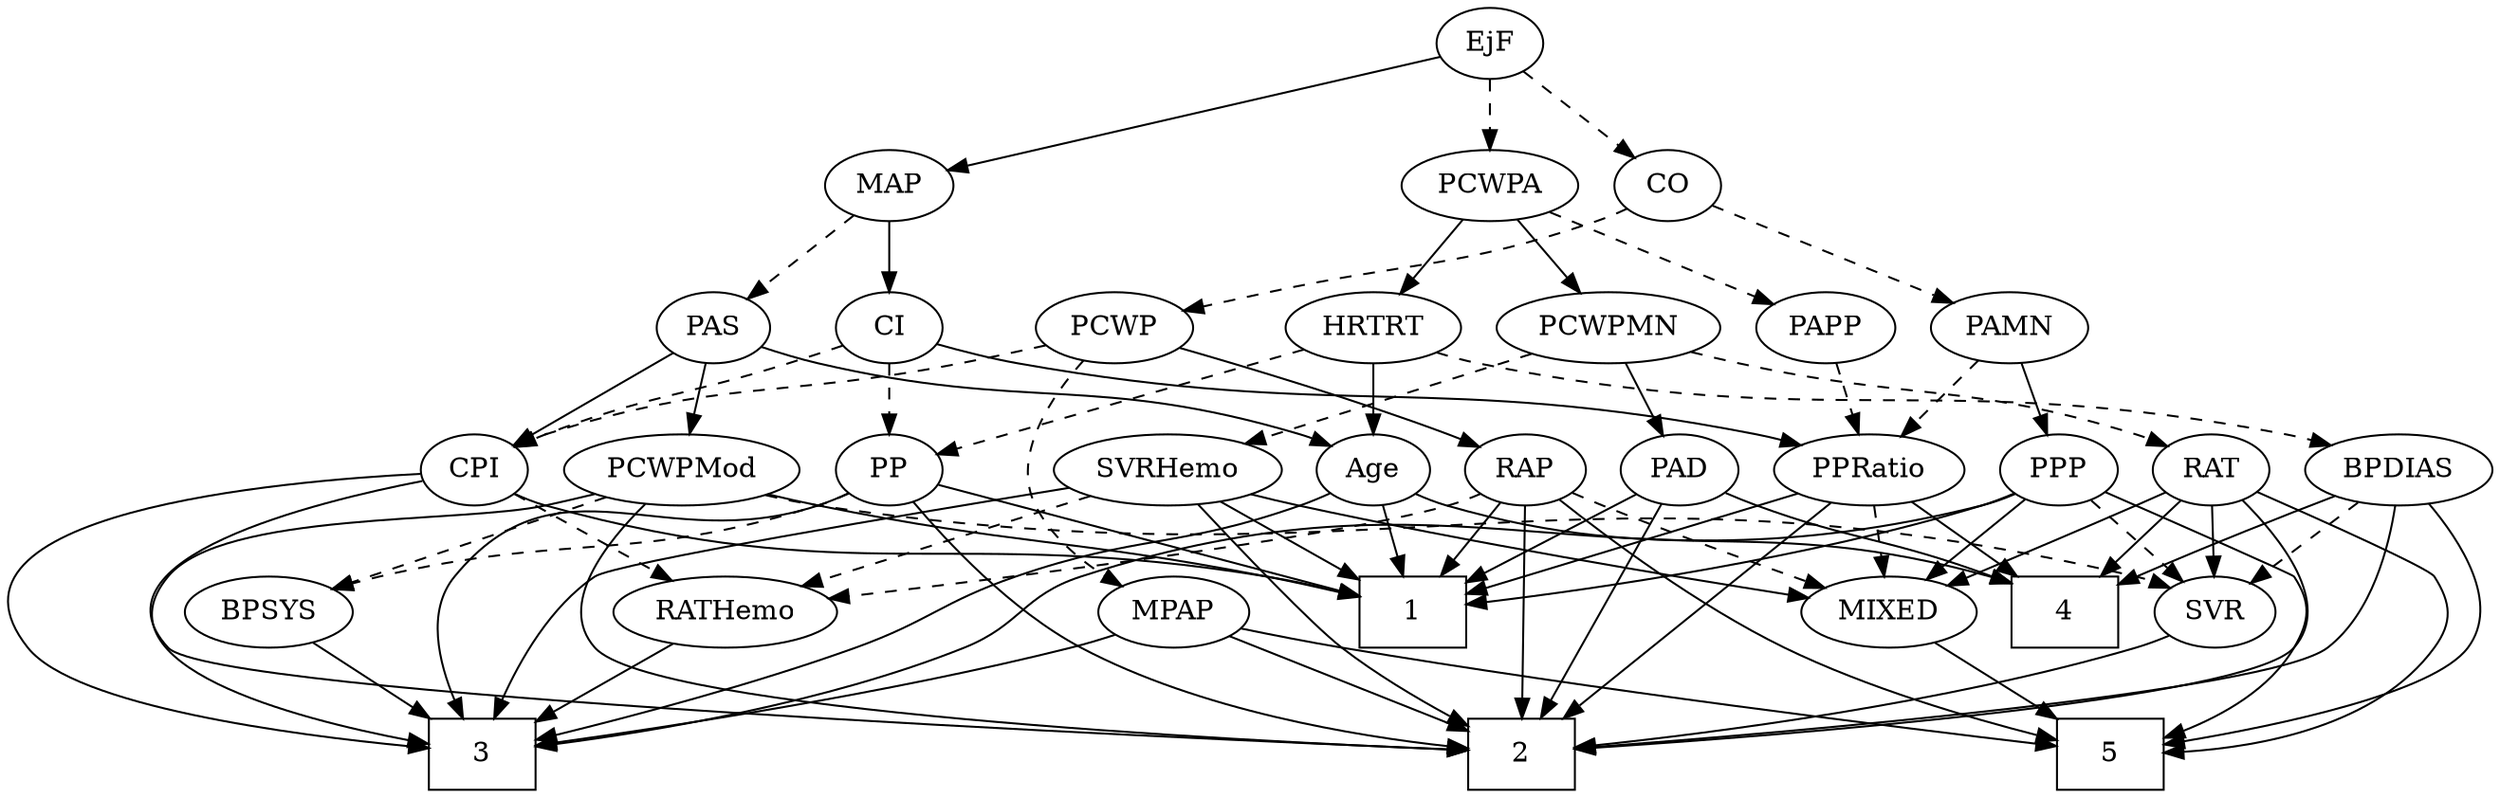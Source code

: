 strict digraph {
	graph [bb="0,0,1269,396"];
	node [label="\N"];
	1	[height=0.5,
		pos="403.17,90",
		shape=box,
		width=0.75];
	2	[height=0.5,
		pos="650.17,18",
		shape=box,
		width=0.75];
	3	[height=0.5,
		pos="272.17,18",
		shape=box,
		width=0.75];
	4	[height=0.5,
		pos="705.17,90",
		shape=box,
		width=0.75];
	5	[height=0.5,
		pos="1176.2,18",
		shape=box,
		width=0.75];
	Age	[height=0.5,
		pos="395.17,162",
		width=0.75];
	Age -> 1	[pos="e,401.22,108.1 397.15,143.7 398.03,135.98 399.09,126.71 400.08,118.11",
		style=solid];
	Age -> 3	[pos="e,272.83,36.204 373.78,150.68 346.3,137.25 301.51,114.72 296.17,108 282.21,90.425 276.34,65.394 273.89,46.351",
		style=solid];
	Age -> 4	[pos="e,678.16,93.951 415.75,150.2 420.71,147.91 426.05,145.68 431.17,144 513.63,117.03 614.79,101.86 668.15,95.175",
		style=solid];
	EjF	[height=0.5,
		pos="580.17,378",
		width=0.75];
	CO	[height=0.5,
		pos="808.17,306",
		width=0.75];
	EjF -> CO	[pos="e,784.18,314.37 604.14,369.64 644.94,357.12 727.97,331.62 774.55,317.32",
		style=dashed];
	PCWPA	[height=0.5,
		pos="580.17,306",
		width=1.1555];
	EjF -> PCWPA	[pos="e,580.17,324.1 580.17,359.7 580.17,351.98 580.17,342.71 580.17,334.11",
		style=dashed];
	MAP	[height=0.5,
		pos="387.17,306",
		width=0.84854];
	EjF -> MAP	[pos="e,412.68,316.25 556.89,368.56 523.34,356.39 461.15,333.83 422.08,319.66",
		style=solid];
	RAP	[height=0.5,
		pos="933.17,162",
		width=0.77632];
	RAP -> 1	[pos="e,430.3,105.06 912.12,149.79 907.03,147.51 901.51,145.39 896.17,144 702.18,93.503 638.13,158.21 440.14,107.64",
		style=solid];
	RAP -> 2	[pos="e,677.42,21.956 929.91,144.1 925.08,123.81 914.02,90.215 891.17,72 860.05,47.181 747.11,30.466 687.54,23.168",
		style=solid];
	RAP -> 5	[pos="e,1196.9,36.107 954.29,150.03 959.38,147.74 964.88,145.55 970.17,144 1024.9,127.93 1186.8,151.05 1224.2,108 1241,88.574 1222.9,62.224 \
1204.2,43.242",
		style=solid];
	MIXED	[height=0.5,
		pos="1142.2,90",
		width=1.1193];
	RAP -> MIXED	[pos="e,1110.2,101.11 954.88,150.44 959.85,148.18 965.15,145.91 970.17,144 1021.4,124.51 1035.8,124.23 1088.2,108 1092.2,106.76 1096.4,\
105.45 1100.5,104.15",
		style=dashed];
	RATHemo	[height=0.5,
		pos="497.17,90",
		width=1.3721];
	RAP -> RATHemo	[pos="e,544.24,95.474 912.07,149.99 906.97,147.71 901.47,145.53 896.17,144 833.33,125.83 648.98,105.89 554.48,96.486",
		style=dashed];
	MIXED -> 5	[pos="e,1167.8,36.275 1150.4,72.055 1154.3,64.091 1159,54.411 1163.3,45.51",
		style=solid];
	MPAP	[height=0.5,
		pos="1011.2,90",
		width=0.97491];
	MPAP -> 2	[pos="e,677.2,22.059 983.69,78.569 976.74,76.18 969.24,73.812 962.17,72 864.27,46.887 745.97,30.498 687.14,23.263",
		style=solid];
	MPAP -> 3	[pos="e,299.38,20.79 978.13,83.817 954.06,80.165 920.65,75.348 891.17,72 671.15,47.015 405.92,28.017 309.5,21.473",
		style=solid];
	MPAP -> 5	[pos="e,1149.1,30.505 1037.3,77.908 1064.9,66.22 1108.5,47.718 1139.5,34.57",
		style=solid];
	BPSYS	[height=0.5,
		pos="54.174,90",
		width=1.0471];
	BPSYS -> 3	[pos="e,245.13,27.572 84.409,79.076 91.543,76.746 99.124,74.278 106.17,72 150.52,57.671 201.61,41.393 235.27,30.702",
		style=solid];
	PAD	[height=0.5,
		pos="587.17,162",
		width=0.79437];
	PAD -> 1	[pos="e,430.54,104.35 564.83,150.54 559.73,148.28 554.3,145.98 549.17,144 504,126.56 488.75,126.91 440.04,108.1",
		style=solid];
	PAD -> 2	[pos="e,642.48,36.346 594.52,144.43 605.31,120.11 625.55,74.498 638.42,45.492",
		style=solid];
	PAD -> 4	[pos="e,677.96,107.14 607.19,149.13 624.15,139.07 648.87,124.4 669.24,112.31",
		style=solid];
	PAMN	[height=0.5,
		pos="808.17,234",
		width=1.011];
	CO -> PAMN	[pos="e,808.17,252.1 808.17,287.7 808.17,279.98 808.17,270.71 808.17,262.11",
		style=dashed];
	PCWP	[height=0.5,
		pos="918.17,234",
		width=0.97491];
	CO -> PCWP	[pos="e,896.98,248.49 827.33,292.81 844.2,282.07 869.04,266.27 888.48,253.9",
		style=dashed];
	PAS	[height=0.5,
		pos="387.17,234",
		width=0.75];
	PAS -> Age	[pos="e,393.22,180.1 389.15,215.7 390.03,207.98 391.09,198.71 392.08,190.11",
		style=solid];
	CPI	[height=0.5,
		pos="323.17,162",
		width=0.75];
	PAS -> CPI	[pos="e,336.73,177.82 373.6,218.15 364.86,208.6 353.34,195.99 343.52,185.25",
		style=solid];
	PCWPMod	[height=0.5,
		pos="226.17,162",
		width=1.4443];
	PAS -> PCWPMod	[pos="e,258.44,176.26 365.92,222.79 361.09,220.52 355.97,218.15 351.17,216 323.54,203.62 292.17,190.32 267.77,180.14",
		style=solid];
	PPP	[height=0.5,
		pos="860.17,162",
		width=0.75];
	PAMN -> PPP	[pos="e,848.54,178.67 820.23,216.76 826.82,207.89 835.11,196.74 842.43,186.89",
		style=solid];
	PPRatio	[height=0.5,
		pos="673.17,162",
		width=1.1013];
	PAMN -> PPRatio	[pos="e,698.47,176.12 784.04,220.49 762.75,209.45 731.47,193.23 707.57,180.83",
		style=dashed];
	RATHemo -> 3	[pos="e,299.32,27.447 460.77,77.675 418.98,64.672 350.8,43.46 308.87,30.418",
		style=solid];
	CPI -> 1	[pos="e,383.72,108.02 338.98,147.17 349.51,137.95 363.63,125.6 375.95,114.82",
		style=solid];
	CPI -> 2	[pos="e,623.08,21.01 326.73,143.97 331.94,123.53 343.68,89.8 367.17,72 405.37,43.059 545.11,27.739 612.85,21.871",
		style=solid];
	CPI -> 3	[pos="e,263.79,36.244 302.22,150.5 286.88,141.54 267.23,127.07 258.17,108 248.89,88.449 253.73,64.031 260.14,45.719",
		style=solid];
	CPI -> RATHemo	[pos="e,463.43,103.16 344.38,150.67 349.21,148.4 354.34,146.06 359.17,144 390.49,130.61 426.42,116.86 453.77,106.72",
		style=dashed];
	RAT	[height=0.5,
		pos="1006.2,162",
		width=0.75827];
	RAT -> 2	[pos="e,677.53,19.142 995.55,145.31 980.88,124.97 952.44,89.984 919.17,72 844,31.357 741.97,21.653 687.72,19.483",
		style=solid];
	RAT -> 4	[pos="e,732.58,95.608 985.21,150.05 980.36,147.82 975.16,145.65 970.17,144 928.38,130.18 805.48,108.15 742.83,97.363",
		style=solid];
	RAT -> 5	[pos="e,1203.2,27.564 1033.5,159.55 1093.4,155.75 1233.5,143.2 1262.2,108 1272.3,95.592 1270,85.97 1262.2,72 1251.5,52.962 1231,39.915 \
1212.6,31.53",
		style=solid];
	RAT -> MIXED	[pos="e,1116.8,104.06 1027.1,150.22 1048.6,139.15 1082.4,121.75 1107.9,108.67",
		style=solid];
	SVR	[height=0.5,
		pos="854.17,90",
		width=0.77632];
	RAT -> SVR	[pos="e,876.45,101.08 984.49,150.71 979.78,148.48 974.81,146.15 970.17,144 941.71,130.78 909.2,115.95 885.86,105.35",
		style=solid];
	SVR -> 2	[pos="e,677.31,27.255 831.18,79.362 825.04,76.878 818.38,74.268 812.17,72 769.61,56.442 719.99,40.53 686.99,30.256",
		style=solid];
	PCWPMod -> 1	[pos="e,375.98,101.75 259.05,148 289.58,135.92 334.97,117.97 366.63,105.45",
		style=solid];
	PCWPMod -> 2	[pos="e,622.79,19.027 241.15,144.51 260.82,123.98 297.43,89.474 336.17,72 429.35,29.97 551.73,21.005 612.53,19.268",
		style=solid];
	PCWPMod -> 3	[pos="e,244.75,26.899 208.42,144.94 190.69,126.89 167.97,96.841 182.17,72 193.57,52.068 215.7,38.888 235.17,30.657",
		style=solid];
	PCWPMod -> BPSYS	[pos="e,81.838,102.26 193.82,147.83 164.67,135.97 121.82,118.53 91.287,106.1",
		style=dashed];
	PCWPMod -> SVR	[pos="e,827.3,95.586 263.66,149.33 271.37,147.28 279.49,145.36 287.17,144 486.48,108.67 540.08,131.07 741.17,108 766.7,105.07 795.31,100.76 \
817.36,97.206",
		style=dashed];
	PCWPMN	[height=0.5,
		pos="580.17,234",
		width=1.3902];
	PCWPA -> PCWPMN	[pos="e,580.17,252.1 580.17,287.7 580.17,279.98 580.17,270.71 580.17,262.11",
		style=solid];
	PAPP	[height=0.5,
		pos="680.17,234",
		width=0.88464];
	PCWPA -> PAPP	[pos="e,661.03,248.4 601.38,290.15 616.28,279.73 636.35,265.67 652.51,254.36",
		style=dashed];
	HRTRT	[height=0.5,
		pos="472.17,234",
		width=1.1013];
	PCWPA -> HRTRT	[pos="e,493.89,249.08 558.06,290.67 542.08,280.31 520.31,266.2 502.68,254.77",
		style=solid];
	PCWPMN -> PAD	[pos="e,585.46,180.1 581.9,215.7 582.68,207.98 583.6,198.71 584.46,190.11",
		style=solid];
	PCWPMN -> RAT	[pos="e,985.69,174.11 616.44,221.49 623.9,219.42 631.75,217.46 639.17,216 784.36,187.41 827.75,220.15 970.17,180 972.12,179.45 974.09,\
178.81 976.06,178.09",
		style=dashed];
	SVRHemo	[height=0.5,
		pos="490.17,162",
		width=1.3902];
	PCWPMN -> SVRHemo	[pos="e,510.4,178.73 560.2,217.46 547.93,207.93 532.03,195.56 518.48,185.02",
		style=dashed];
	SVRHemo -> 1	[pos="e,424.36,108.04 470.43,145.12 459.16,136.05 444.83,124.51 432.29,114.42",
		style=solid];
	SVRHemo -> 2	[pos="e,632.65,36.103 510.09,145.34 523.11,134.97 540.38,120.94 555.17,108 579.55,86.689 606.39,61.358 625.31,43.18",
		style=solid];
	SVRHemo -> 3	[pos="e,287.19,36.294 454.34,149.3 428.88,140.12 394.5,125.9 367.17,108 339.42,89.826 312.27,63.235 294.14,43.853",
		style=solid];
	SVRHemo -> MIXED	[pos="e,1106.8,98.932 526.09,149.36 533.64,147.27 541.62,145.34 549.17,144 771.16,104.57 831.68,137.67 1055.2,108 1068.8,106.19 1083.5,\
103.58 1096.9,100.94",
		style=solid];
	SVRHemo -> RATHemo	[pos="e,495.46,108.1 491.9,143.7 492.68,135.98 493.6,126.71 494.46,118.11",
		style=dashed];
	BPDIAS	[height=0.5,
		pos="773.17,162",
		width=1.1735];
	BPDIAS -> 2	[pos="e,677.51,28.939 770.62,143.85 766.99,124.53 758.72,93.073 741.17,72 726.83,54.77 705.35,41.886 686.86,33.138",
		style=solid];
	BPDIAS -> 4	[pos="e,721.97,108.29 757.74,145.12 749.25,136.37 738.53,125.33 728.98,115.51",
		style=solid];
	BPDIAS -> 5	[pos="e,1149.1,34.477 804.22,149.73 810.75,147.62 817.64,145.59 824.17,144 925.15,119.49 961.91,153.8 1055.2,108 1076.1,97.745 1074.8,\
86.325 1093.2,72 1108,60.384 1125.5,48.935 1140.6,39.667",
		style=solid];
	BPDIAS -> SVR	[pos="e,838.17,104.83 791.15,145.46 802.7,135.49 817.82,122.41 830.36,111.58",
		style=dashed];
	MAP -> PAS	[pos="e,387.17,252.1 387.17,287.7 387.17,279.98 387.17,270.71 387.17,262.11",
		style=dashed];
	CI	[height=0.5,
		pos="315.17,234",
		width=0.75];
	MAP -> CI	[pos="e,329.93,249.35 371.9,290.15 361.84,280.37 348.5,267.4 337.29,256.5",
		style=solid];
	PP	[height=0.5,
		pos="128.17,162",
		width=0.75];
	PP -> 1	[pos="e,375.9,95.142 148.99,150.5 154.19,148.14 159.81,145.81 165.17,144 234.36,120.7 318.34,104.74 365.78,96.804",
		style=solid];
	PP -> 2	[pos="e,623.17,19.258 145.06,147.91 171.71,127.97 225.91,90.402 278.17,72 395.58,30.667 544.61,21.505 612.91,19.519",
		style=solid];
	PP -> 3	[pos="e,244.87,20.238 101.81,157.82 72.967,152.77 28.067,139.96 7.1738,108 -1.5809,94.608 -2.9701,84.373 7.1738,72 35.55,37.387 168.82,\
24.928 234.88,20.827",
		style=solid];
	PP -> BPSYS	[pos="e,70.411,106.36 113.2,146.83 103.01,137.2 89.327,124.25 77.698,113.25",
		style=dashed];
	PPP -> 1	[pos="e,430.31,105.01 839.71,149.84 834.75,147.56 829.37,145.42 824.17,144 661.65,99.509 607.06,151.28 440.41,107.73",
		style=solid];
	PPP -> 3	[pos="e,299.32,20.203 846,146.31 825.18,125.75 784.1,89.015 741.17,72 662.61,40.862 406.17,25.494 309.5,20.698",
		style=solid];
	PPP -> 5	[pos="e,1186.5,36.333 880.67,149.94 885.63,147.66 890.99,145.5 896.17,144 959.62,125.67 1147.4,157.45 1191.2,108 1206.2,91.062 1199.5,\
64.922 1190.8,45.346",
		style=solid];
	PPP -> MIXED	[pos="e,1110.9,101.53 880.75,150.18 885.7,147.89 891.04,145.66 896.17,144 978.77,117.24 1003.9,129.07 1088.2,108 1092.5,106.92 1096.9,\
105.7 1101.4,104.41",
		style=solid];
	PPP -> SVR	[pos="e,855.64,108.1 858.69,143.7 858.03,135.98 857.23,126.71 856.5,118.11",
		style=dashed];
	PPRatio -> 1	[pos="e,430.4,104.72 643.69,149.78 637.62,147.69 631.23,145.65 625.17,144 546.94,122.7 521.11,133.32 440.03,107.83",
		style=solid];
	PPRatio -> 2	[pos="e,652.96,36.189 670.4,143.87 666.48,119.67 659.28,75.211 654.61,46.393",
		style=solid];
	PPRatio -> 4	[pos="e,697.28,108.28 680.92,144.05 684.56,136.09 688.99,126.41 693.06,117.51",
		style=solid];
	PPRatio -> MIXED	[pos="e,1106.7,98.635 702.4,149.65 708.84,147.5 715.67,145.46 722.17,144 867.42,111.4 907.99,130.29 1055.2,108 1068.8,105.94 1083.4,103.25 \
1096.8,100.62",
		style=dashed];
	PCWP -> RAP	[pos="e,929.47,180.28 921.8,216.05 923.47,208.26 925.5,198.82 927.37,190.08",
		style=solid];
	PCWP -> MPAP	[pos="e,1024.8,106.85 952.08,228.79 981.47,223.16 1022.3,210.09 1042.2,180 1055.3,160.08 1043.4,133.96 1030.7,115.17",
		style=dashed];
	PCWP -> CPI	[pos="e,343.24,174.06 888.65,224.06 877.61,221.04 864.91,217.95 853.17,216 636,180 572.08,235.95 359.17,180 357,179.43 354.8,178.73 352.61,\
177.94",
		style=dashed];
	CI -> CPI	[pos="e,321.22,180.1 317.15,215.7 318.03,207.98 319.09,198.71 320.08,190.11",
		style=dashed];
	CI -> PP	[pos="e,149.55,173.22 291.28,225.31 261.47,215.53 209.07,197.8 165.17,180 163.1,179.16 160.97,178.26 158.83,177.34",
		style=dashed];
	CI -> PPRatio	[pos="e,644.28,174.33 335.68,221.98 340.64,219.69 346,217.52 351.17,216 469.01,181.36 505.74,208.66 625.17,180 628.31,179.25 631.53,178.36 \
634.74,177.4",
		style=solid];
	PAPP -> PPRatio	[pos="e,674.88,180.1 678.44,215.7 677.67,207.98 676.75,198.71 675.89,190.11",
		style=dashed];
	HRTRT -> Age	[pos="e,410.65,177.07 455.08,217.46 444.29,207.65 430.19,194.83 418.38,184.1",
		style=solid];
	HRTRT -> BPDIAS	[pos="e,741.83,174.24 501.74,221.91 508.1,219.76 514.81,217.66 521.17,216 608.98,193.06 634.23,202.41 722.17,180 725.38,179.18 728.69,\
178.26 731.99,177.29",
		style=dashed];
	HRTRT -> PP	[pos="e,148.9,173.81 442.91,221.81 436.48,219.64 429.65,217.56 423.17,216 310.61,188.9 276.29,212.51 165.17,180 162.88,179.33 160.55,178.54 \
158.24,177.68",
		style=dashed];
}
